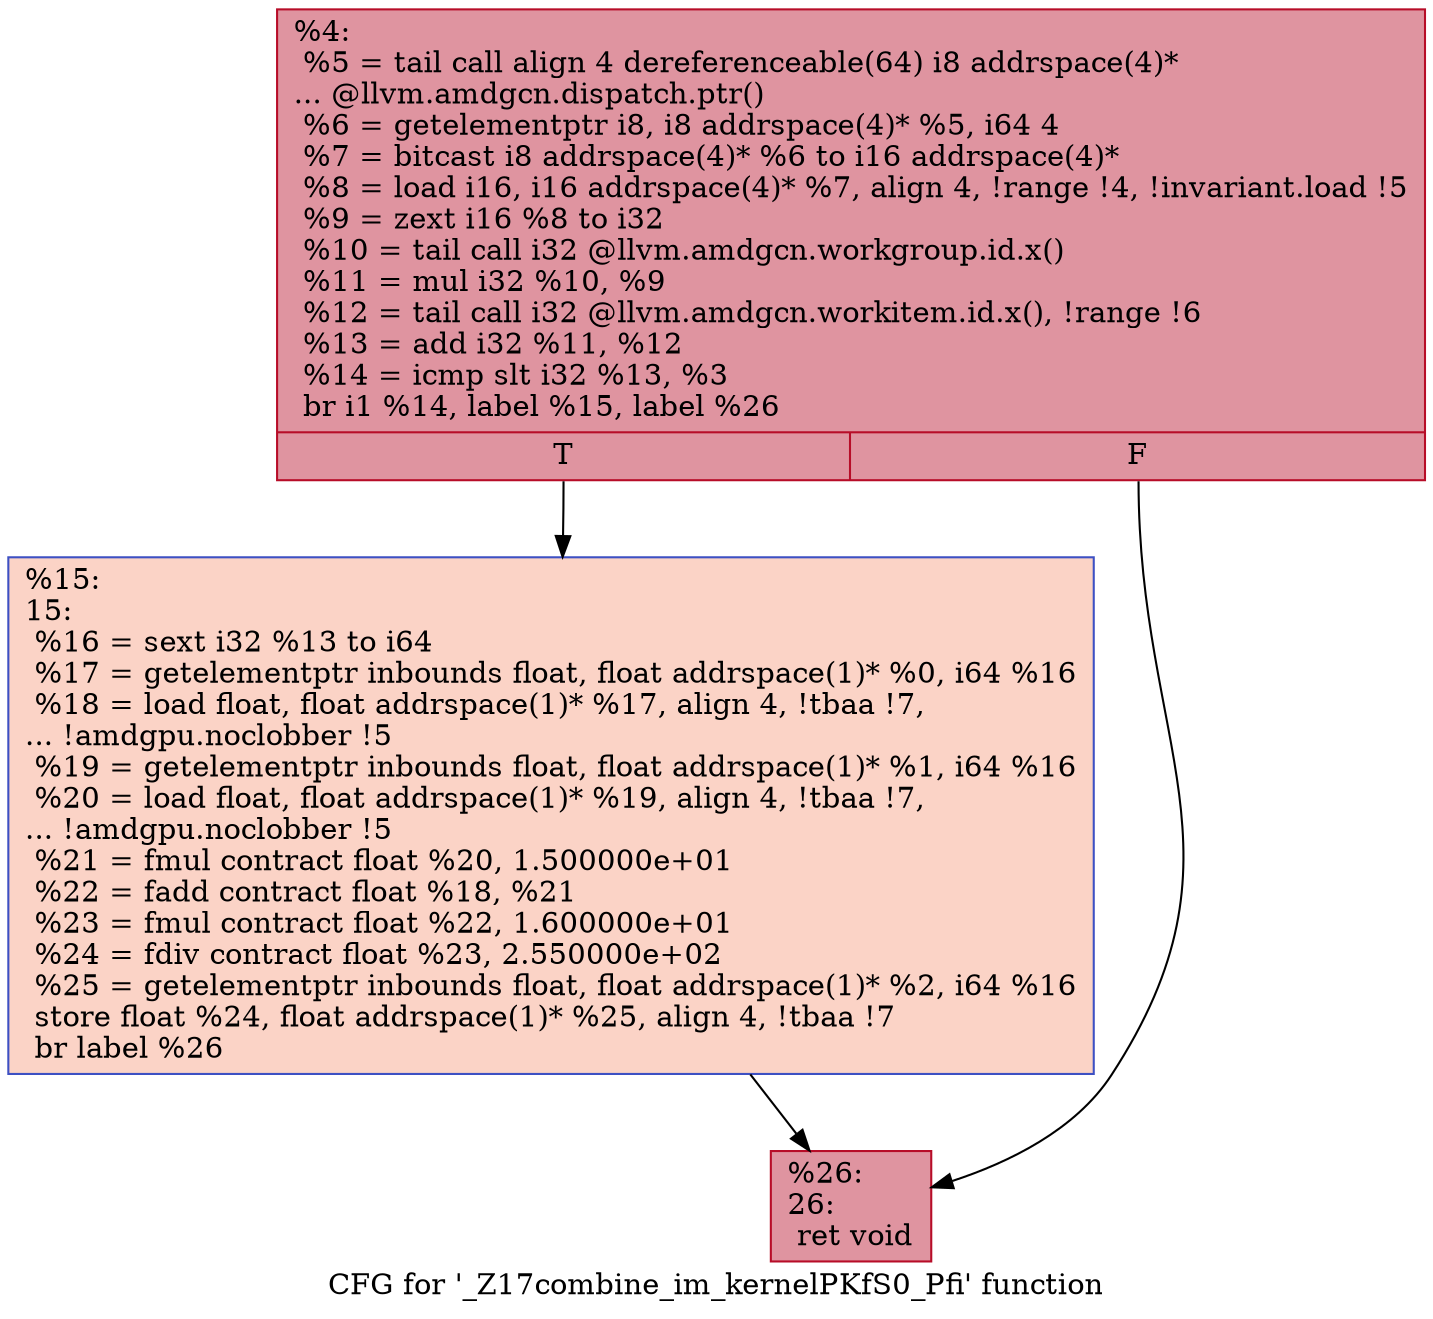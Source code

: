 digraph "CFG for '_Z17combine_im_kernelPKfS0_Pfi' function" {
	label="CFG for '_Z17combine_im_kernelPKfS0_Pfi' function";

	Node0x56701b0 [shape=record,color="#b70d28ff", style=filled, fillcolor="#b70d2870",label="{%4:\l  %5 = tail call align 4 dereferenceable(64) i8 addrspace(4)*\l... @llvm.amdgcn.dispatch.ptr()\l  %6 = getelementptr i8, i8 addrspace(4)* %5, i64 4\l  %7 = bitcast i8 addrspace(4)* %6 to i16 addrspace(4)*\l  %8 = load i16, i16 addrspace(4)* %7, align 4, !range !4, !invariant.load !5\l  %9 = zext i16 %8 to i32\l  %10 = tail call i32 @llvm.amdgcn.workgroup.id.x()\l  %11 = mul i32 %10, %9\l  %12 = tail call i32 @llvm.amdgcn.workitem.id.x(), !range !6\l  %13 = add i32 %11, %12\l  %14 = icmp slt i32 %13, %3\l  br i1 %14, label %15, label %26\l|{<s0>T|<s1>F}}"];
	Node0x56701b0:s0 -> Node0x56720b0;
	Node0x56701b0:s1 -> Node0x5672140;
	Node0x56720b0 [shape=record,color="#3d50c3ff", style=filled, fillcolor="#f59c7d70",label="{%15:\l15:                                               \l  %16 = sext i32 %13 to i64\l  %17 = getelementptr inbounds float, float addrspace(1)* %0, i64 %16\l  %18 = load float, float addrspace(1)* %17, align 4, !tbaa !7,\l... !amdgpu.noclobber !5\l  %19 = getelementptr inbounds float, float addrspace(1)* %1, i64 %16\l  %20 = load float, float addrspace(1)* %19, align 4, !tbaa !7,\l... !amdgpu.noclobber !5\l  %21 = fmul contract float %20, 1.500000e+01\l  %22 = fadd contract float %18, %21\l  %23 = fmul contract float %22, 1.600000e+01\l  %24 = fdiv contract float %23, 2.550000e+02\l  %25 = getelementptr inbounds float, float addrspace(1)* %2, i64 %16\l  store float %24, float addrspace(1)* %25, align 4, !tbaa !7\l  br label %26\l}"];
	Node0x56720b0 -> Node0x5672140;
	Node0x5672140 [shape=record,color="#b70d28ff", style=filled, fillcolor="#b70d2870",label="{%26:\l26:                                               \l  ret void\l}"];
}
